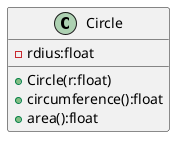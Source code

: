 /*
习题4-15 P149
根据书中实例4-3中关于Circle类定义的源代码绘出改类的UML图形表示
*/

@startuml Circle

class Circle{
    - rdius:float
    + Circle(r:float)
    + circumference():float
    + area():float
}

@enduml
